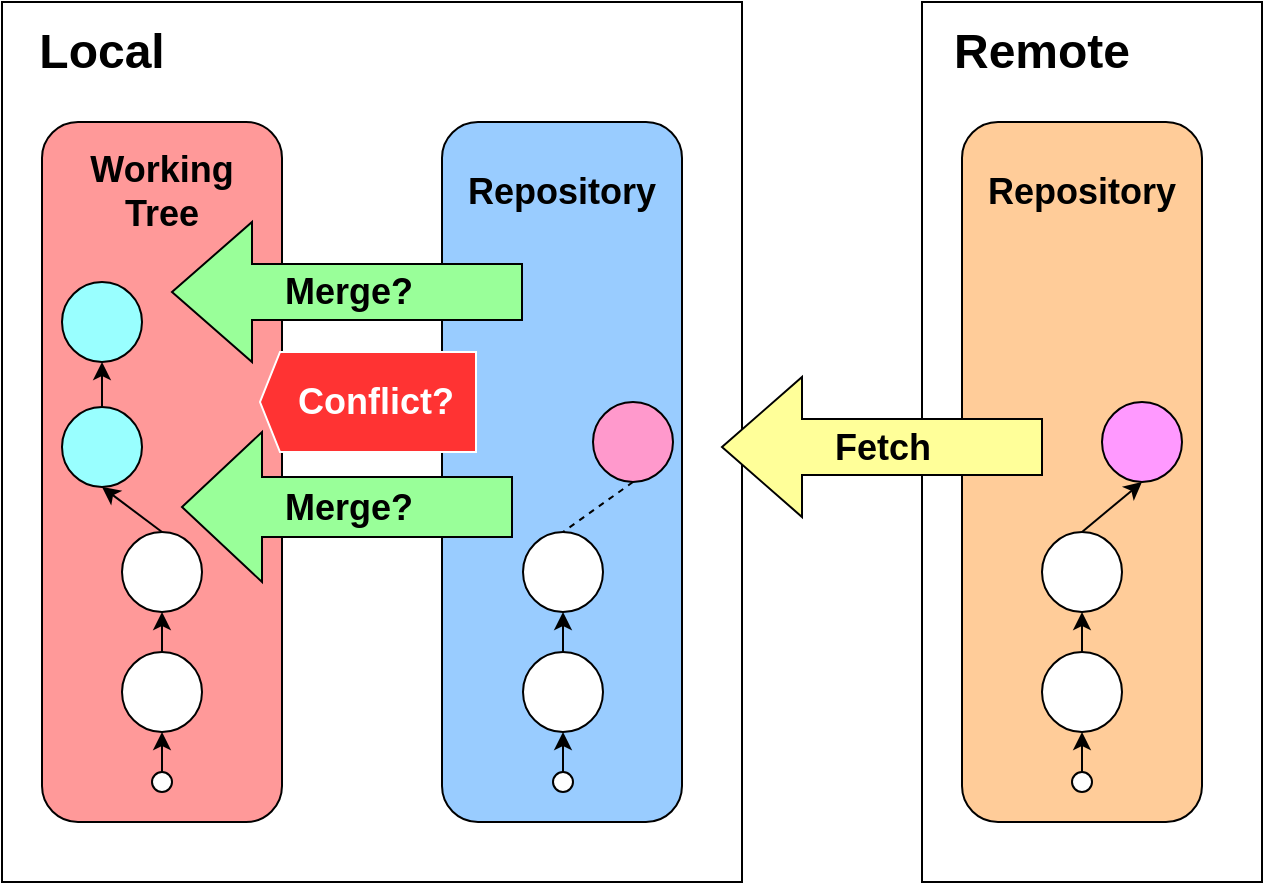 <mxfile version="12.2.7" type="device" pages="1"><diagram id="WRBOo4TGnX6DETvovYu4" name="Page-1"><mxGraphModel dx="870" dy="414" grid="1" gridSize="10" guides="1" tooltips="1" connect="1" arrows="1" fold="1" page="1" pageScale="1" pageWidth="827" pageHeight="1169" math="0" shadow="0"><root><mxCell id="0"/><mxCell id="1" parent="0"/><mxCell id="8rNky09ULqv0GNwRWdFd-1" value="" style="rounded=0;whiteSpace=wrap;html=1;" vertex="1" parent="1"><mxGeometry x="20" y="20" width="370" height="440" as="geometry"/></mxCell><mxCell id="8rNky09ULqv0GNwRWdFd-2" value="&lt;font style=&quot;font-size: 24px&quot;&gt;&lt;b&gt;Local&lt;/b&gt;&lt;/font&gt;" style="text;html=1;strokeColor=none;fillColor=none;align=center;verticalAlign=middle;whiteSpace=wrap;rounded=0;" vertex="1" parent="1"><mxGeometry x="30" y="30" width="80" height="30" as="geometry"/></mxCell><mxCell id="8rNky09ULqv0GNwRWdFd-3" value="" style="rounded=1;whiteSpace=wrap;html=1;fillColor=#99CCFF;" vertex="1" parent="1"><mxGeometry x="240" y="80" width="120" height="350" as="geometry"/></mxCell><mxCell id="8rNky09ULqv0GNwRWdFd-4" value="&lt;font style=&quot;font-size: 18px&quot;&gt;&lt;b&gt;Repository&lt;/b&gt;&lt;/font&gt;" style="text;html=1;strokeColor=none;fillColor=none;align=center;verticalAlign=middle;whiteSpace=wrap;rounded=0;" vertex="1" parent="1"><mxGeometry x="245" y="100" width="110" height="30" as="geometry"/></mxCell><mxCell id="8rNky09ULqv0GNwRWdFd-5" value="" style="rounded=1;whiteSpace=wrap;html=1;fillColor=#FF9999;" vertex="1" parent="1"><mxGeometry x="40" y="80" width="120" height="350" as="geometry"/></mxCell><mxCell id="8rNky09ULqv0GNwRWdFd-6" value="&lt;font style=&quot;font-size: 18px&quot;&gt;&lt;b&gt;Working Tree&lt;/b&gt;&lt;/font&gt;" style="text;html=1;strokeColor=none;fillColor=none;align=center;verticalAlign=middle;whiteSpace=wrap;rounded=0;" vertex="1" parent="1"><mxGeometry x="55" y="90" width="90" height="50" as="geometry"/></mxCell><mxCell id="8rNky09ULqv0GNwRWdFd-7" value="" style="rounded=0;whiteSpace=wrap;html=1;" vertex="1" parent="1"><mxGeometry x="480" y="20" width="170" height="440" as="geometry"/></mxCell><mxCell id="8rNky09ULqv0GNwRWdFd-8" value="" style="rounded=1;whiteSpace=wrap;html=1;fillColor=#FFCC99;" vertex="1" parent="1"><mxGeometry x="500" y="80" width="120" height="350" as="geometry"/></mxCell><mxCell id="8rNky09ULqv0GNwRWdFd-9" value="&lt;font style=&quot;font-size: 24px&quot;&gt;&lt;b&gt;Remote&lt;/b&gt;&lt;/font&gt;" style="text;html=1;strokeColor=none;fillColor=none;align=center;verticalAlign=middle;whiteSpace=wrap;rounded=0;" vertex="1" parent="1"><mxGeometry x="490" y="30" width="100" height="30" as="geometry"/></mxCell><mxCell id="8rNky09ULqv0GNwRWdFd-10" value="&lt;font style=&quot;font-size: 18px&quot;&gt;&lt;b&gt;Repository&lt;/b&gt;&lt;/font&gt;" style="text;html=1;strokeColor=none;fillColor=none;align=center;verticalAlign=middle;whiteSpace=wrap;rounded=0;" vertex="1" parent="1"><mxGeometry x="505" y="100" width="110" height="30" as="geometry"/></mxCell><mxCell id="8rNky09ULqv0GNwRWdFd-11" value="" style="ellipse;whiteSpace=wrap;html=1;aspect=fixed;" vertex="1" parent="1"><mxGeometry x="95" y="405" width="10" height="10" as="geometry"/></mxCell><mxCell id="8rNky09ULqv0GNwRWdFd-12" value="" style="ellipse;whiteSpace=wrap;html=1;aspect=fixed;" vertex="1" parent="1"><mxGeometry x="80" y="345" width="40" height="40" as="geometry"/></mxCell><mxCell id="8rNky09ULqv0GNwRWdFd-13" value="" style="ellipse;whiteSpace=wrap;html=1;aspect=fixed;" vertex="1" parent="1"><mxGeometry x="80" y="285" width="40" height="40" as="geometry"/></mxCell><mxCell id="8rNky09ULqv0GNwRWdFd-14" value="" style="endArrow=classic;html=1;exitX=0.5;exitY=0;exitDx=0;exitDy=0;entryX=0.5;entryY=1;entryDx=0;entryDy=0;" edge="1" parent="1" source="8rNky09ULqv0GNwRWdFd-11" target="8rNky09ULqv0GNwRWdFd-12"><mxGeometry width="50" height="50" relative="1" as="geometry"><mxPoint x="-40" y="375" as="sourcePoint"/><mxPoint x="10" y="325" as="targetPoint"/></mxGeometry></mxCell><mxCell id="8rNky09ULqv0GNwRWdFd-15" value="" style="endArrow=classic;html=1;exitX=0.5;exitY=0;exitDx=0;exitDy=0;entryX=0.5;entryY=1;entryDx=0;entryDy=0;" edge="1" parent="1" source="8rNky09ULqv0GNwRWdFd-12" target="8rNky09ULqv0GNwRWdFd-13"><mxGeometry width="50" height="50" relative="1" as="geometry"><mxPoint x="110" y="525" as="sourcePoint"/><mxPoint x="160" y="475" as="targetPoint"/></mxGeometry></mxCell><mxCell id="8rNky09ULqv0GNwRWdFd-16" value="" style="ellipse;whiteSpace=wrap;html=1;aspect=fixed;" vertex="1" parent="1"><mxGeometry x="295.5" y="405" width="10" height="10" as="geometry"/></mxCell><mxCell id="8rNky09ULqv0GNwRWdFd-17" value="" style="ellipse;whiteSpace=wrap;html=1;aspect=fixed;" vertex="1" parent="1"><mxGeometry x="280.5" y="345" width="40" height="40" as="geometry"/></mxCell><mxCell id="8rNky09ULqv0GNwRWdFd-18" value="" style="ellipse;whiteSpace=wrap;html=1;aspect=fixed;" vertex="1" parent="1"><mxGeometry x="280.5" y="285" width="40" height="40" as="geometry"/></mxCell><mxCell id="8rNky09ULqv0GNwRWdFd-19" value="" style="endArrow=classic;html=1;exitX=0.5;exitY=0;exitDx=0;exitDy=0;entryX=0.5;entryY=1;entryDx=0;entryDy=0;" edge="1" source="8rNky09ULqv0GNwRWdFd-16" target="8rNky09ULqv0GNwRWdFd-17" parent="1"><mxGeometry width="50" height="50" relative="1" as="geometry"><mxPoint x="160.5" y="375" as="sourcePoint"/><mxPoint x="210.5" y="325" as="targetPoint"/></mxGeometry></mxCell><mxCell id="8rNky09ULqv0GNwRWdFd-20" value="" style="endArrow=classic;html=1;exitX=0.5;exitY=0;exitDx=0;exitDy=0;entryX=0.5;entryY=1;entryDx=0;entryDy=0;" edge="1" source="8rNky09ULqv0GNwRWdFd-17" target="8rNky09ULqv0GNwRWdFd-18" parent="1"><mxGeometry width="50" height="50" relative="1" as="geometry"><mxPoint x="310.5" y="525" as="sourcePoint"/><mxPoint x="360.5" y="475" as="targetPoint"/></mxGeometry></mxCell><mxCell id="8rNky09ULqv0GNwRWdFd-21" value="" style="ellipse;whiteSpace=wrap;html=1;aspect=fixed;" vertex="1" parent="1"><mxGeometry x="555" y="405" width="10" height="10" as="geometry"/></mxCell><mxCell id="8rNky09ULqv0GNwRWdFd-22" value="" style="ellipse;whiteSpace=wrap;html=1;aspect=fixed;" vertex="1" parent="1"><mxGeometry x="540" y="345" width="40" height="40" as="geometry"/></mxCell><mxCell id="8rNky09ULqv0GNwRWdFd-23" value="" style="ellipse;whiteSpace=wrap;html=1;aspect=fixed;" vertex="1" parent="1"><mxGeometry x="540" y="285" width="40" height="40" as="geometry"/></mxCell><mxCell id="8rNky09ULqv0GNwRWdFd-24" value="" style="endArrow=classic;html=1;exitX=0.5;exitY=0;exitDx=0;exitDy=0;entryX=0.5;entryY=1;entryDx=0;entryDy=0;" edge="1" source="8rNky09ULqv0GNwRWdFd-21" target="8rNky09ULqv0GNwRWdFd-22" parent="1"><mxGeometry width="50" height="50" relative="1" as="geometry"><mxPoint x="420" y="375" as="sourcePoint"/><mxPoint x="470" y="325" as="targetPoint"/></mxGeometry></mxCell><mxCell id="8rNky09ULqv0GNwRWdFd-25" value="" style="endArrow=classic;html=1;exitX=0.5;exitY=0;exitDx=0;exitDy=0;entryX=0.5;entryY=1;entryDx=0;entryDy=0;" edge="1" source="8rNky09ULqv0GNwRWdFd-22" target="8rNky09ULqv0GNwRWdFd-23" parent="1"><mxGeometry width="50" height="50" relative="1" as="geometry"><mxPoint x="570" y="525" as="sourcePoint"/><mxPoint x="620" y="475" as="targetPoint"/></mxGeometry></mxCell><mxCell id="8rNky09ULqv0GNwRWdFd-26" value="" style="ellipse;whiteSpace=wrap;html=1;aspect=fixed;fillColor=#FF99FF;" vertex="1" parent="1"><mxGeometry x="570" y="220" width="40" height="40" as="geometry"/></mxCell><mxCell id="8rNky09ULqv0GNwRWdFd-27" value="" style="ellipse;whiteSpace=wrap;html=1;aspect=fixed;fillColor=#99FFFF;" vertex="1" parent="1"><mxGeometry x="50" y="222.5" width="40" height="40" as="geometry"/></mxCell><mxCell id="8rNky09ULqv0GNwRWdFd-28" value="" style="ellipse;whiteSpace=wrap;html=1;aspect=fixed;fillColor=#99FFFF;" vertex="1" parent="1"><mxGeometry x="50" y="160" width="40" height="40" as="geometry"/></mxCell><mxCell id="8rNky09ULqv0GNwRWdFd-29" value="" style="endArrow=classic;html=1;exitX=0.5;exitY=0;exitDx=0;exitDy=0;entryX=0.5;entryY=1;entryDx=0;entryDy=0;" edge="1" parent="1" source="8rNky09ULqv0GNwRWdFd-13" target="8rNky09ULqv0GNwRWdFd-27"><mxGeometry width="50" height="50" relative="1" as="geometry"><mxPoint x="-100" y="355" as="sourcePoint"/><mxPoint x="-50" y="305" as="targetPoint"/></mxGeometry></mxCell><mxCell id="8rNky09ULqv0GNwRWdFd-30" value="" style="endArrow=classic;html=1;exitX=0.5;exitY=0;exitDx=0;exitDy=0;entryX=0.5;entryY=1;entryDx=0;entryDy=0;" edge="1" parent="1" source="8rNky09ULqv0GNwRWdFd-27" target="8rNky09ULqv0GNwRWdFd-28"><mxGeometry width="50" height="50" relative="1" as="geometry"><mxPoint x="-70" y="305" as="sourcePoint"/><mxPoint x="-20" y="255" as="targetPoint"/></mxGeometry></mxCell><mxCell id="8rNky09ULqv0GNwRWdFd-31" value="" style="endArrow=classic;html=1;exitX=0.5;exitY=0;exitDx=0;exitDy=0;entryX=0.5;entryY=1;entryDx=0;entryDy=0;" edge="1" parent="1" source="8rNky09ULqv0GNwRWdFd-23" target="8rNky09ULqv0GNwRWdFd-26"><mxGeometry width="50" height="50" relative="1" as="geometry"><mxPoint x="420" y="295" as="sourcePoint"/><mxPoint x="470" y="245" as="targetPoint"/></mxGeometry></mxCell><mxCell id="8rNky09ULqv0GNwRWdFd-32" value="" style="ellipse;whiteSpace=wrap;html=1;aspect=fixed;fillColor=#FF99CC;" vertex="1" parent="1"><mxGeometry x="315.5" y="220" width="40" height="40" as="geometry"/></mxCell><mxCell id="8rNky09ULqv0GNwRWdFd-34" value="" style="endArrow=none;dashed=1;html=1;entryX=0.5;entryY=0;entryDx=0;entryDy=0;exitX=0.5;exitY=1;exitDx=0;exitDy=0;" edge="1" parent="1" source="8rNky09ULqv0GNwRWdFd-32" target="8rNky09ULqv0GNwRWdFd-18"><mxGeometry width="50" height="50" relative="1" as="geometry"><mxPoint x="-149.5" y="365" as="sourcePoint"/><mxPoint x="-99.5" y="315" as="targetPoint"/></mxGeometry></mxCell><mxCell id="8rNky09ULqv0GNwRWdFd-36" value="&lt;font style=&quot;font-size: 18px&quot;&gt;&lt;b&gt;Fetch&lt;/b&gt;&lt;/font&gt;" style="html=1;shadow=0;dashed=0;align=center;verticalAlign=middle;shape=mxgraph.arrows2.arrow;dy=0.6;dx=40;flipH=1;notch=0;fillColor=#FFFF99;" vertex="1" parent="1"><mxGeometry x="380" y="207.5" width="160" height="70" as="geometry"/></mxCell><mxCell id="8rNky09ULqv0GNwRWdFd-37" value="&lt;font style=&quot;font-size: 18px&quot;&gt;&lt;b&gt;Merge?&lt;br&gt;&lt;/b&gt;&lt;/font&gt;" style="html=1;shadow=0;dashed=0;align=center;verticalAlign=middle;shape=mxgraph.arrows2.arrow;dy=0.6;dx=40;flipH=1;notch=0;fillColor=#99FF99;direction=east;rotation=0;" vertex="1" parent="1"><mxGeometry x="110" y="235" width="165" height="75" as="geometry"/></mxCell><mxCell id="8rNky09ULqv0GNwRWdFd-38" value="&lt;b&gt;&lt;font style=&quot;font-size: 18px&quot;&gt;Merge?&lt;/font&gt;&lt;/b&gt;" style="html=1;shadow=0;dashed=0;align=center;verticalAlign=middle;shape=mxgraph.arrows2.arrow;dy=0.6;dx=40;flipH=1;notch=0;fillColor=#99FF99;rotation=0;" vertex="1" parent="1"><mxGeometry x="105" y="130" width="175" height="70" as="geometry"/></mxCell><mxCell id="8rNky09ULqv0GNwRWdFd-40" value="" style="html=1;shadow=0;dashed=0;align=center;verticalAlign=middle;shape=mxgraph.arrows2.arrow;dy=0;dx=10;notch=0;fillColor=#FF3333;rotation=-180;strokeColor=#FFFFFF;" vertex="1" parent="1"><mxGeometry x="149" y="195" width="108" height="50" as="geometry"/></mxCell><mxCell id="8rNky09ULqv0GNwRWdFd-41" value="&lt;b&gt;&lt;font style=&quot;font-size: 18px&quot; color=&quot;#ffffff&quot;&gt;Conflict?&lt;/font&gt;&lt;/b&gt;" style="text;html=1;strokeColor=none;fillColor=none;align=center;verticalAlign=middle;whiteSpace=wrap;rounded=0;" vertex="1" parent="1"><mxGeometry x="157" y="202.5" width="100" height="35" as="geometry"/></mxCell></root></mxGraphModel></diagram></mxfile>